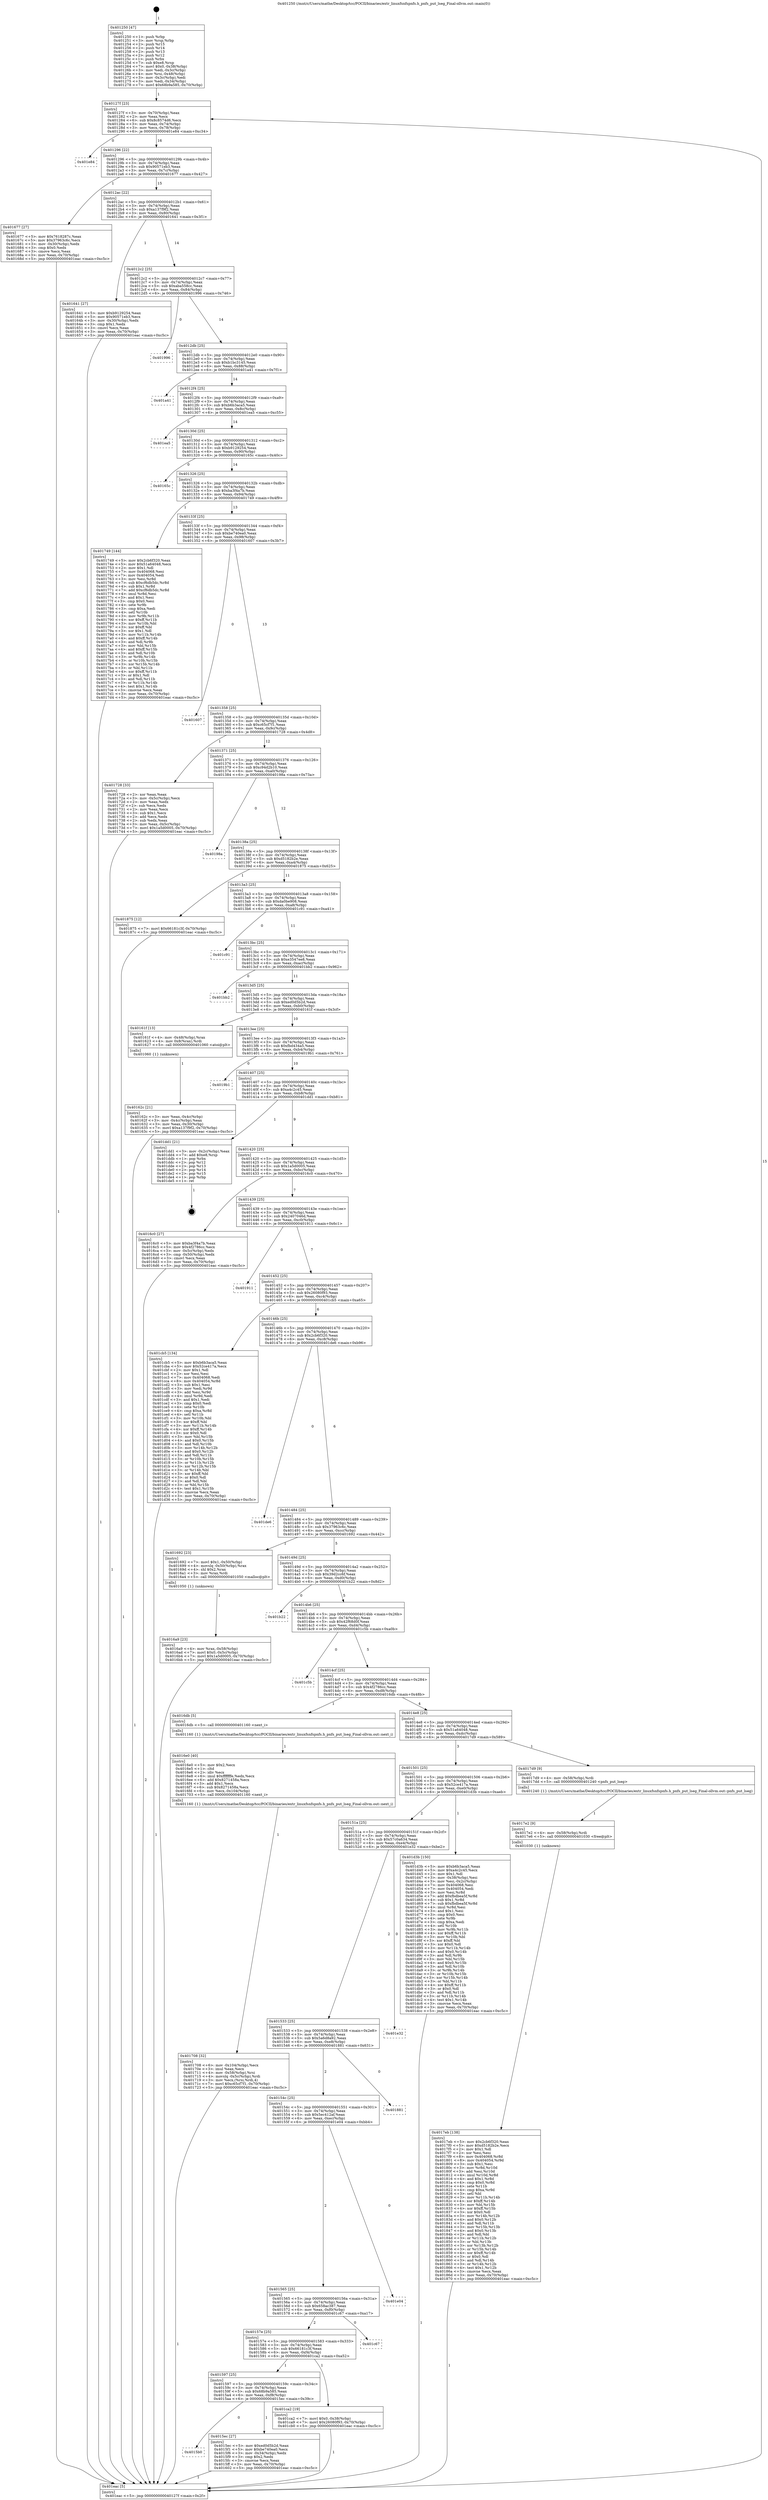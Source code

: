 digraph "0x401250" {
  label = "0x401250 (/mnt/c/Users/mathe/Desktop/tcc/POCII/binaries/extr_linuxfsnfspnfs.h_pnfs_put_lseg_Final-ollvm.out::main(0))"
  labelloc = "t"
  node[shape=record]

  Entry [label="",width=0.3,height=0.3,shape=circle,fillcolor=black,style=filled]
  "0x40127f" [label="{
     0x40127f [23]\l
     | [instrs]\l
     &nbsp;&nbsp;0x40127f \<+3\>: mov -0x70(%rbp),%eax\l
     &nbsp;&nbsp;0x401282 \<+2\>: mov %eax,%ecx\l
     &nbsp;&nbsp;0x401284 \<+6\>: sub $0x8c8574d6,%ecx\l
     &nbsp;&nbsp;0x40128a \<+3\>: mov %eax,-0x74(%rbp)\l
     &nbsp;&nbsp;0x40128d \<+3\>: mov %ecx,-0x78(%rbp)\l
     &nbsp;&nbsp;0x401290 \<+6\>: je 0000000000401e84 \<main+0xc34\>\l
  }"]
  "0x401e84" [label="{
     0x401e84\l
  }", style=dashed]
  "0x401296" [label="{
     0x401296 [22]\l
     | [instrs]\l
     &nbsp;&nbsp;0x401296 \<+5\>: jmp 000000000040129b \<main+0x4b\>\l
     &nbsp;&nbsp;0x40129b \<+3\>: mov -0x74(%rbp),%eax\l
     &nbsp;&nbsp;0x40129e \<+5\>: sub $0x90571eb3,%eax\l
     &nbsp;&nbsp;0x4012a3 \<+3\>: mov %eax,-0x7c(%rbp)\l
     &nbsp;&nbsp;0x4012a6 \<+6\>: je 0000000000401677 \<main+0x427\>\l
  }"]
  Exit [label="",width=0.3,height=0.3,shape=circle,fillcolor=black,style=filled,peripheries=2]
  "0x401677" [label="{
     0x401677 [27]\l
     | [instrs]\l
     &nbsp;&nbsp;0x401677 \<+5\>: mov $0x7618287c,%eax\l
     &nbsp;&nbsp;0x40167c \<+5\>: mov $0x37963c6c,%ecx\l
     &nbsp;&nbsp;0x401681 \<+3\>: mov -0x30(%rbp),%edx\l
     &nbsp;&nbsp;0x401684 \<+3\>: cmp $0x0,%edx\l
     &nbsp;&nbsp;0x401687 \<+3\>: cmove %ecx,%eax\l
     &nbsp;&nbsp;0x40168a \<+3\>: mov %eax,-0x70(%rbp)\l
     &nbsp;&nbsp;0x40168d \<+5\>: jmp 0000000000401eac \<main+0xc5c\>\l
  }"]
  "0x4012ac" [label="{
     0x4012ac [22]\l
     | [instrs]\l
     &nbsp;&nbsp;0x4012ac \<+5\>: jmp 00000000004012b1 \<main+0x61\>\l
     &nbsp;&nbsp;0x4012b1 \<+3\>: mov -0x74(%rbp),%eax\l
     &nbsp;&nbsp;0x4012b4 \<+5\>: sub $0xa137f9f2,%eax\l
     &nbsp;&nbsp;0x4012b9 \<+3\>: mov %eax,-0x80(%rbp)\l
     &nbsp;&nbsp;0x4012bc \<+6\>: je 0000000000401641 \<main+0x3f1\>\l
  }"]
  "0x4017eb" [label="{
     0x4017eb [138]\l
     | [instrs]\l
     &nbsp;&nbsp;0x4017eb \<+5\>: mov $0x2cb6f320,%eax\l
     &nbsp;&nbsp;0x4017f0 \<+5\>: mov $0xd5182b2e,%ecx\l
     &nbsp;&nbsp;0x4017f5 \<+2\>: mov $0x1,%dl\l
     &nbsp;&nbsp;0x4017f7 \<+2\>: xor %esi,%esi\l
     &nbsp;&nbsp;0x4017f9 \<+8\>: mov 0x404068,%r8d\l
     &nbsp;&nbsp;0x401801 \<+8\>: mov 0x404054,%r9d\l
     &nbsp;&nbsp;0x401809 \<+3\>: sub $0x1,%esi\l
     &nbsp;&nbsp;0x40180c \<+3\>: mov %r8d,%r10d\l
     &nbsp;&nbsp;0x40180f \<+3\>: add %esi,%r10d\l
     &nbsp;&nbsp;0x401812 \<+4\>: imul %r10d,%r8d\l
     &nbsp;&nbsp;0x401816 \<+4\>: and $0x1,%r8d\l
     &nbsp;&nbsp;0x40181a \<+4\>: cmp $0x0,%r8d\l
     &nbsp;&nbsp;0x40181e \<+4\>: sete %r11b\l
     &nbsp;&nbsp;0x401822 \<+4\>: cmp $0xa,%r9d\l
     &nbsp;&nbsp;0x401826 \<+3\>: setl %bl\l
     &nbsp;&nbsp;0x401829 \<+3\>: mov %r11b,%r14b\l
     &nbsp;&nbsp;0x40182c \<+4\>: xor $0xff,%r14b\l
     &nbsp;&nbsp;0x401830 \<+3\>: mov %bl,%r15b\l
     &nbsp;&nbsp;0x401833 \<+4\>: xor $0xff,%r15b\l
     &nbsp;&nbsp;0x401837 \<+3\>: xor $0x0,%dl\l
     &nbsp;&nbsp;0x40183a \<+3\>: mov %r14b,%r12b\l
     &nbsp;&nbsp;0x40183d \<+4\>: and $0x0,%r12b\l
     &nbsp;&nbsp;0x401841 \<+3\>: and %dl,%r11b\l
     &nbsp;&nbsp;0x401844 \<+3\>: mov %r15b,%r13b\l
     &nbsp;&nbsp;0x401847 \<+4\>: and $0x0,%r13b\l
     &nbsp;&nbsp;0x40184b \<+2\>: and %dl,%bl\l
     &nbsp;&nbsp;0x40184d \<+3\>: or %r11b,%r12b\l
     &nbsp;&nbsp;0x401850 \<+3\>: or %bl,%r13b\l
     &nbsp;&nbsp;0x401853 \<+3\>: xor %r13b,%r12b\l
     &nbsp;&nbsp;0x401856 \<+3\>: or %r15b,%r14b\l
     &nbsp;&nbsp;0x401859 \<+4\>: xor $0xff,%r14b\l
     &nbsp;&nbsp;0x40185d \<+3\>: or $0x0,%dl\l
     &nbsp;&nbsp;0x401860 \<+3\>: and %dl,%r14b\l
     &nbsp;&nbsp;0x401863 \<+3\>: or %r14b,%r12b\l
     &nbsp;&nbsp;0x401866 \<+4\>: test $0x1,%r12b\l
     &nbsp;&nbsp;0x40186a \<+3\>: cmovne %ecx,%eax\l
     &nbsp;&nbsp;0x40186d \<+3\>: mov %eax,-0x70(%rbp)\l
     &nbsp;&nbsp;0x401870 \<+5\>: jmp 0000000000401eac \<main+0xc5c\>\l
  }"]
  "0x401641" [label="{
     0x401641 [27]\l
     | [instrs]\l
     &nbsp;&nbsp;0x401641 \<+5\>: mov $0xb9129254,%eax\l
     &nbsp;&nbsp;0x401646 \<+5\>: mov $0x90571eb3,%ecx\l
     &nbsp;&nbsp;0x40164b \<+3\>: mov -0x30(%rbp),%edx\l
     &nbsp;&nbsp;0x40164e \<+3\>: cmp $0x1,%edx\l
     &nbsp;&nbsp;0x401651 \<+3\>: cmovl %ecx,%eax\l
     &nbsp;&nbsp;0x401654 \<+3\>: mov %eax,-0x70(%rbp)\l
     &nbsp;&nbsp;0x401657 \<+5\>: jmp 0000000000401eac \<main+0xc5c\>\l
  }"]
  "0x4012c2" [label="{
     0x4012c2 [25]\l
     | [instrs]\l
     &nbsp;&nbsp;0x4012c2 \<+5\>: jmp 00000000004012c7 \<main+0x77\>\l
     &nbsp;&nbsp;0x4012c7 \<+3\>: mov -0x74(%rbp),%eax\l
     &nbsp;&nbsp;0x4012ca \<+5\>: sub $0xaba558cc,%eax\l
     &nbsp;&nbsp;0x4012cf \<+6\>: mov %eax,-0x84(%rbp)\l
     &nbsp;&nbsp;0x4012d5 \<+6\>: je 0000000000401996 \<main+0x746\>\l
  }"]
  "0x4017e2" [label="{
     0x4017e2 [9]\l
     | [instrs]\l
     &nbsp;&nbsp;0x4017e2 \<+4\>: mov -0x58(%rbp),%rdi\l
     &nbsp;&nbsp;0x4017e6 \<+5\>: call 0000000000401030 \<free@plt\>\l
     | [calls]\l
     &nbsp;&nbsp;0x401030 \{1\} (unknown)\l
  }"]
  "0x401996" [label="{
     0x401996\l
  }", style=dashed]
  "0x4012db" [label="{
     0x4012db [25]\l
     | [instrs]\l
     &nbsp;&nbsp;0x4012db \<+5\>: jmp 00000000004012e0 \<main+0x90\>\l
     &nbsp;&nbsp;0x4012e0 \<+3\>: mov -0x74(%rbp),%eax\l
     &nbsp;&nbsp;0x4012e3 \<+5\>: sub $0xb1bc3145,%eax\l
     &nbsp;&nbsp;0x4012e8 \<+6\>: mov %eax,-0x88(%rbp)\l
     &nbsp;&nbsp;0x4012ee \<+6\>: je 0000000000401a41 \<main+0x7f1\>\l
  }"]
  "0x401708" [label="{
     0x401708 [32]\l
     | [instrs]\l
     &nbsp;&nbsp;0x401708 \<+6\>: mov -0x104(%rbp),%ecx\l
     &nbsp;&nbsp;0x40170e \<+3\>: imul %eax,%ecx\l
     &nbsp;&nbsp;0x401711 \<+4\>: mov -0x58(%rbp),%rsi\l
     &nbsp;&nbsp;0x401715 \<+4\>: movslq -0x5c(%rbp),%rdi\l
     &nbsp;&nbsp;0x401719 \<+3\>: mov %ecx,(%rsi,%rdi,4)\l
     &nbsp;&nbsp;0x40171c \<+7\>: movl $0xc65cf7f1,-0x70(%rbp)\l
     &nbsp;&nbsp;0x401723 \<+5\>: jmp 0000000000401eac \<main+0xc5c\>\l
  }"]
  "0x401a41" [label="{
     0x401a41\l
  }", style=dashed]
  "0x4012f4" [label="{
     0x4012f4 [25]\l
     | [instrs]\l
     &nbsp;&nbsp;0x4012f4 \<+5\>: jmp 00000000004012f9 \<main+0xa9\>\l
     &nbsp;&nbsp;0x4012f9 \<+3\>: mov -0x74(%rbp),%eax\l
     &nbsp;&nbsp;0x4012fc \<+5\>: sub $0xb6b3aca5,%eax\l
     &nbsp;&nbsp;0x401301 \<+6\>: mov %eax,-0x8c(%rbp)\l
     &nbsp;&nbsp;0x401307 \<+6\>: je 0000000000401ea5 \<main+0xc55\>\l
  }"]
  "0x4016e0" [label="{
     0x4016e0 [40]\l
     | [instrs]\l
     &nbsp;&nbsp;0x4016e0 \<+5\>: mov $0x2,%ecx\l
     &nbsp;&nbsp;0x4016e5 \<+1\>: cltd\l
     &nbsp;&nbsp;0x4016e6 \<+2\>: idiv %ecx\l
     &nbsp;&nbsp;0x4016e8 \<+6\>: imul $0xfffffffe,%edx,%ecx\l
     &nbsp;&nbsp;0x4016ee \<+6\>: add $0x8271458a,%ecx\l
     &nbsp;&nbsp;0x4016f4 \<+3\>: add $0x1,%ecx\l
     &nbsp;&nbsp;0x4016f7 \<+6\>: sub $0x8271458a,%ecx\l
     &nbsp;&nbsp;0x4016fd \<+6\>: mov %ecx,-0x104(%rbp)\l
     &nbsp;&nbsp;0x401703 \<+5\>: call 0000000000401160 \<next_i\>\l
     | [calls]\l
     &nbsp;&nbsp;0x401160 \{1\} (/mnt/c/Users/mathe/Desktop/tcc/POCII/binaries/extr_linuxfsnfspnfs.h_pnfs_put_lseg_Final-ollvm.out::next_i)\l
  }"]
  "0x401ea5" [label="{
     0x401ea5\l
  }", style=dashed]
  "0x40130d" [label="{
     0x40130d [25]\l
     | [instrs]\l
     &nbsp;&nbsp;0x40130d \<+5\>: jmp 0000000000401312 \<main+0xc2\>\l
     &nbsp;&nbsp;0x401312 \<+3\>: mov -0x74(%rbp),%eax\l
     &nbsp;&nbsp;0x401315 \<+5\>: sub $0xb9129254,%eax\l
     &nbsp;&nbsp;0x40131a \<+6\>: mov %eax,-0x90(%rbp)\l
     &nbsp;&nbsp;0x401320 \<+6\>: je 000000000040165c \<main+0x40c\>\l
  }"]
  "0x4016a9" [label="{
     0x4016a9 [23]\l
     | [instrs]\l
     &nbsp;&nbsp;0x4016a9 \<+4\>: mov %rax,-0x58(%rbp)\l
     &nbsp;&nbsp;0x4016ad \<+7\>: movl $0x0,-0x5c(%rbp)\l
     &nbsp;&nbsp;0x4016b4 \<+7\>: movl $0x1a5d0005,-0x70(%rbp)\l
     &nbsp;&nbsp;0x4016bb \<+5\>: jmp 0000000000401eac \<main+0xc5c\>\l
  }"]
  "0x40165c" [label="{
     0x40165c\l
  }", style=dashed]
  "0x401326" [label="{
     0x401326 [25]\l
     | [instrs]\l
     &nbsp;&nbsp;0x401326 \<+5\>: jmp 000000000040132b \<main+0xdb\>\l
     &nbsp;&nbsp;0x40132b \<+3\>: mov -0x74(%rbp),%eax\l
     &nbsp;&nbsp;0x40132e \<+5\>: sub $0xba3f4a7b,%eax\l
     &nbsp;&nbsp;0x401333 \<+6\>: mov %eax,-0x94(%rbp)\l
     &nbsp;&nbsp;0x401339 \<+6\>: je 0000000000401749 \<main+0x4f9\>\l
  }"]
  "0x40162c" [label="{
     0x40162c [21]\l
     | [instrs]\l
     &nbsp;&nbsp;0x40162c \<+3\>: mov %eax,-0x4c(%rbp)\l
     &nbsp;&nbsp;0x40162f \<+3\>: mov -0x4c(%rbp),%eax\l
     &nbsp;&nbsp;0x401632 \<+3\>: mov %eax,-0x30(%rbp)\l
     &nbsp;&nbsp;0x401635 \<+7\>: movl $0xa137f9f2,-0x70(%rbp)\l
     &nbsp;&nbsp;0x40163c \<+5\>: jmp 0000000000401eac \<main+0xc5c\>\l
  }"]
  "0x401749" [label="{
     0x401749 [144]\l
     | [instrs]\l
     &nbsp;&nbsp;0x401749 \<+5\>: mov $0x2cb6f320,%eax\l
     &nbsp;&nbsp;0x40174e \<+5\>: mov $0x51a64048,%ecx\l
     &nbsp;&nbsp;0x401753 \<+2\>: mov $0x1,%dl\l
     &nbsp;&nbsp;0x401755 \<+7\>: mov 0x404068,%esi\l
     &nbsp;&nbsp;0x40175c \<+7\>: mov 0x404054,%edi\l
     &nbsp;&nbsp;0x401763 \<+3\>: mov %esi,%r8d\l
     &nbsp;&nbsp;0x401766 \<+7\>: sub $0xcf6db5dc,%r8d\l
     &nbsp;&nbsp;0x40176d \<+4\>: sub $0x1,%r8d\l
     &nbsp;&nbsp;0x401771 \<+7\>: add $0xcf6db5dc,%r8d\l
     &nbsp;&nbsp;0x401778 \<+4\>: imul %r8d,%esi\l
     &nbsp;&nbsp;0x40177c \<+3\>: and $0x1,%esi\l
     &nbsp;&nbsp;0x40177f \<+3\>: cmp $0x0,%esi\l
     &nbsp;&nbsp;0x401782 \<+4\>: sete %r9b\l
     &nbsp;&nbsp;0x401786 \<+3\>: cmp $0xa,%edi\l
     &nbsp;&nbsp;0x401789 \<+4\>: setl %r10b\l
     &nbsp;&nbsp;0x40178d \<+3\>: mov %r9b,%r11b\l
     &nbsp;&nbsp;0x401790 \<+4\>: xor $0xff,%r11b\l
     &nbsp;&nbsp;0x401794 \<+3\>: mov %r10b,%bl\l
     &nbsp;&nbsp;0x401797 \<+3\>: xor $0xff,%bl\l
     &nbsp;&nbsp;0x40179a \<+3\>: xor $0x1,%dl\l
     &nbsp;&nbsp;0x40179d \<+3\>: mov %r11b,%r14b\l
     &nbsp;&nbsp;0x4017a0 \<+4\>: and $0xff,%r14b\l
     &nbsp;&nbsp;0x4017a4 \<+3\>: and %dl,%r9b\l
     &nbsp;&nbsp;0x4017a7 \<+3\>: mov %bl,%r15b\l
     &nbsp;&nbsp;0x4017aa \<+4\>: and $0xff,%r15b\l
     &nbsp;&nbsp;0x4017ae \<+3\>: and %dl,%r10b\l
     &nbsp;&nbsp;0x4017b1 \<+3\>: or %r9b,%r14b\l
     &nbsp;&nbsp;0x4017b4 \<+3\>: or %r10b,%r15b\l
     &nbsp;&nbsp;0x4017b7 \<+3\>: xor %r15b,%r14b\l
     &nbsp;&nbsp;0x4017ba \<+3\>: or %bl,%r11b\l
     &nbsp;&nbsp;0x4017bd \<+4\>: xor $0xff,%r11b\l
     &nbsp;&nbsp;0x4017c1 \<+3\>: or $0x1,%dl\l
     &nbsp;&nbsp;0x4017c4 \<+3\>: and %dl,%r11b\l
     &nbsp;&nbsp;0x4017c7 \<+3\>: or %r11b,%r14b\l
     &nbsp;&nbsp;0x4017ca \<+4\>: test $0x1,%r14b\l
     &nbsp;&nbsp;0x4017ce \<+3\>: cmovne %ecx,%eax\l
     &nbsp;&nbsp;0x4017d1 \<+3\>: mov %eax,-0x70(%rbp)\l
     &nbsp;&nbsp;0x4017d4 \<+5\>: jmp 0000000000401eac \<main+0xc5c\>\l
  }"]
  "0x40133f" [label="{
     0x40133f [25]\l
     | [instrs]\l
     &nbsp;&nbsp;0x40133f \<+5\>: jmp 0000000000401344 \<main+0xf4\>\l
     &nbsp;&nbsp;0x401344 \<+3\>: mov -0x74(%rbp),%eax\l
     &nbsp;&nbsp;0x401347 \<+5\>: sub $0xbe740ea0,%eax\l
     &nbsp;&nbsp;0x40134c \<+6\>: mov %eax,-0x98(%rbp)\l
     &nbsp;&nbsp;0x401352 \<+6\>: je 0000000000401607 \<main+0x3b7\>\l
  }"]
  "0x401250" [label="{
     0x401250 [47]\l
     | [instrs]\l
     &nbsp;&nbsp;0x401250 \<+1\>: push %rbp\l
     &nbsp;&nbsp;0x401251 \<+3\>: mov %rsp,%rbp\l
     &nbsp;&nbsp;0x401254 \<+2\>: push %r15\l
     &nbsp;&nbsp;0x401256 \<+2\>: push %r14\l
     &nbsp;&nbsp;0x401258 \<+2\>: push %r13\l
     &nbsp;&nbsp;0x40125a \<+2\>: push %r12\l
     &nbsp;&nbsp;0x40125c \<+1\>: push %rbx\l
     &nbsp;&nbsp;0x40125d \<+7\>: sub $0xe8,%rsp\l
     &nbsp;&nbsp;0x401264 \<+7\>: movl $0x0,-0x38(%rbp)\l
     &nbsp;&nbsp;0x40126b \<+3\>: mov %edi,-0x3c(%rbp)\l
     &nbsp;&nbsp;0x40126e \<+4\>: mov %rsi,-0x48(%rbp)\l
     &nbsp;&nbsp;0x401272 \<+3\>: mov -0x3c(%rbp),%edi\l
     &nbsp;&nbsp;0x401275 \<+3\>: mov %edi,-0x34(%rbp)\l
     &nbsp;&nbsp;0x401278 \<+7\>: movl $0x68b9a585,-0x70(%rbp)\l
  }"]
  "0x401607" [label="{
     0x401607\l
  }", style=dashed]
  "0x401358" [label="{
     0x401358 [25]\l
     | [instrs]\l
     &nbsp;&nbsp;0x401358 \<+5\>: jmp 000000000040135d \<main+0x10d\>\l
     &nbsp;&nbsp;0x40135d \<+3\>: mov -0x74(%rbp),%eax\l
     &nbsp;&nbsp;0x401360 \<+5\>: sub $0xc65cf7f1,%eax\l
     &nbsp;&nbsp;0x401365 \<+6\>: mov %eax,-0x9c(%rbp)\l
     &nbsp;&nbsp;0x40136b \<+6\>: je 0000000000401728 \<main+0x4d8\>\l
  }"]
  "0x401eac" [label="{
     0x401eac [5]\l
     | [instrs]\l
     &nbsp;&nbsp;0x401eac \<+5\>: jmp 000000000040127f \<main+0x2f\>\l
  }"]
  "0x401728" [label="{
     0x401728 [33]\l
     | [instrs]\l
     &nbsp;&nbsp;0x401728 \<+2\>: xor %eax,%eax\l
     &nbsp;&nbsp;0x40172a \<+3\>: mov -0x5c(%rbp),%ecx\l
     &nbsp;&nbsp;0x40172d \<+2\>: mov %eax,%edx\l
     &nbsp;&nbsp;0x40172f \<+2\>: sub %ecx,%edx\l
     &nbsp;&nbsp;0x401731 \<+2\>: mov %eax,%ecx\l
     &nbsp;&nbsp;0x401733 \<+3\>: sub $0x1,%ecx\l
     &nbsp;&nbsp;0x401736 \<+2\>: add %ecx,%edx\l
     &nbsp;&nbsp;0x401738 \<+2\>: sub %edx,%eax\l
     &nbsp;&nbsp;0x40173a \<+3\>: mov %eax,-0x5c(%rbp)\l
     &nbsp;&nbsp;0x40173d \<+7\>: movl $0x1a5d0005,-0x70(%rbp)\l
     &nbsp;&nbsp;0x401744 \<+5\>: jmp 0000000000401eac \<main+0xc5c\>\l
  }"]
  "0x401371" [label="{
     0x401371 [25]\l
     | [instrs]\l
     &nbsp;&nbsp;0x401371 \<+5\>: jmp 0000000000401376 \<main+0x126\>\l
     &nbsp;&nbsp;0x401376 \<+3\>: mov -0x74(%rbp),%eax\l
     &nbsp;&nbsp;0x401379 \<+5\>: sub $0xc94d2b10,%eax\l
     &nbsp;&nbsp;0x40137e \<+6\>: mov %eax,-0xa0(%rbp)\l
     &nbsp;&nbsp;0x401384 \<+6\>: je 000000000040198a \<main+0x73a\>\l
  }"]
  "0x4015b0" [label="{
     0x4015b0\l
  }", style=dashed]
  "0x40198a" [label="{
     0x40198a\l
  }", style=dashed]
  "0x40138a" [label="{
     0x40138a [25]\l
     | [instrs]\l
     &nbsp;&nbsp;0x40138a \<+5\>: jmp 000000000040138f \<main+0x13f\>\l
     &nbsp;&nbsp;0x40138f \<+3\>: mov -0x74(%rbp),%eax\l
     &nbsp;&nbsp;0x401392 \<+5\>: sub $0xd5182b2e,%eax\l
     &nbsp;&nbsp;0x401397 \<+6\>: mov %eax,-0xa4(%rbp)\l
     &nbsp;&nbsp;0x40139d \<+6\>: je 0000000000401875 \<main+0x625\>\l
  }"]
  "0x4015ec" [label="{
     0x4015ec [27]\l
     | [instrs]\l
     &nbsp;&nbsp;0x4015ec \<+5\>: mov $0xed0d5b2d,%eax\l
     &nbsp;&nbsp;0x4015f1 \<+5\>: mov $0xbe740ea0,%ecx\l
     &nbsp;&nbsp;0x4015f6 \<+3\>: mov -0x34(%rbp),%edx\l
     &nbsp;&nbsp;0x4015f9 \<+3\>: cmp $0x2,%edx\l
     &nbsp;&nbsp;0x4015fc \<+3\>: cmovne %ecx,%eax\l
     &nbsp;&nbsp;0x4015ff \<+3\>: mov %eax,-0x70(%rbp)\l
     &nbsp;&nbsp;0x401602 \<+5\>: jmp 0000000000401eac \<main+0xc5c\>\l
  }"]
  "0x401875" [label="{
     0x401875 [12]\l
     | [instrs]\l
     &nbsp;&nbsp;0x401875 \<+7\>: movl $0x66181c3f,-0x70(%rbp)\l
     &nbsp;&nbsp;0x40187c \<+5\>: jmp 0000000000401eac \<main+0xc5c\>\l
  }"]
  "0x4013a3" [label="{
     0x4013a3 [25]\l
     | [instrs]\l
     &nbsp;&nbsp;0x4013a3 \<+5\>: jmp 00000000004013a8 \<main+0x158\>\l
     &nbsp;&nbsp;0x4013a8 \<+3\>: mov -0x74(%rbp),%eax\l
     &nbsp;&nbsp;0x4013ab \<+5\>: sub $0xda0be908,%eax\l
     &nbsp;&nbsp;0x4013b0 \<+6\>: mov %eax,-0xa8(%rbp)\l
     &nbsp;&nbsp;0x4013b6 \<+6\>: je 0000000000401c91 \<main+0xa41\>\l
  }"]
  "0x401597" [label="{
     0x401597 [25]\l
     | [instrs]\l
     &nbsp;&nbsp;0x401597 \<+5\>: jmp 000000000040159c \<main+0x34c\>\l
     &nbsp;&nbsp;0x40159c \<+3\>: mov -0x74(%rbp),%eax\l
     &nbsp;&nbsp;0x40159f \<+5\>: sub $0x68b9a585,%eax\l
     &nbsp;&nbsp;0x4015a4 \<+6\>: mov %eax,-0xf8(%rbp)\l
     &nbsp;&nbsp;0x4015aa \<+6\>: je 00000000004015ec \<main+0x39c\>\l
  }"]
  "0x401c91" [label="{
     0x401c91\l
  }", style=dashed]
  "0x4013bc" [label="{
     0x4013bc [25]\l
     | [instrs]\l
     &nbsp;&nbsp;0x4013bc \<+5\>: jmp 00000000004013c1 \<main+0x171\>\l
     &nbsp;&nbsp;0x4013c1 \<+3\>: mov -0x74(%rbp),%eax\l
     &nbsp;&nbsp;0x4013c4 \<+5\>: sub $0xe3547ee8,%eax\l
     &nbsp;&nbsp;0x4013c9 \<+6\>: mov %eax,-0xac(%rbp)\l
     &nbsp;&nbsp;0x4013cf \<+6\>: je 0000000000401bb2 \<main+0x962\>\l
  }"]
  "0x401ca2" [label="{
     0x401ca2 [19]\l
     | [instrs]\l
     &nbsp;&nbsp;0x401ca2 \<+7\>: movl $0x0,-0x38(%rbp)\l
     &nbsp;&nbsp;0x401ca9 \<+7\>: movl $0x26080f93,-0x70(%rbp)\l
     &nbsp;&nbsp;0x401cb0 \<+5\>: jmp 0000000000401eac \<main+0xc5c\>\l
  }"]
  "0x401bb2" [label="{
     0x401bb2\l
  }", style=dashed]
  "0x4013d5" [label="{
     0x4013d5 [25]\l
     | [instrs]\l
     &nbsp;&nbsp;0x4013d5 \<+5\>: jmp 00000000004013da \<main+0x18a\>\l
     &nbsp;&nbsp;0x4013da \<+3\>: mov -0x74(%rbp),%eax\l
     &nbsp;&nbsp;0x4013dd \<+5\>: sub $0xed0d5b2d,%eax\l
     &nbsp;&nbsp;0x4013e2 \<+6\>: mov %eax,-0xb0(%rbp)\l
     &nbsp;&nbsp;0x4013e8 \<+6\>: je 000000000040161f \<main+0x3cf\>\l
  }"]
  "0x40157e" [label="{
     0x40157e [25]\l
     | [instrs]\l
     &nbsp;&nbsp;0x40157e \<+5\>: jmp 0000000000401583 \<main+0x333\>\l
     &nbsp;&nbsp;0x401583 \<+3\>: mov -0x74(%rbp),%eax\l
     &nbsp;&nbsp;0x401586 \<+5\>: sub $0x66181c3f,%eax\l
     &nbsp;&nbsp;0x40158b \<+6\>: mov %eax,-0xf4(%rbp)\l
     &nbsp;&nbsp;0x401591 \<+6\>: je 0000000000401ca2 \<main+0xa52\>\l
  }"]
  "0x40161f" [label="{
     0x40161f [13]\l
     | [instrs]\l
     &nbsp;&nbsp;0x40161f \<+4\>: mov -0x48(%rbp),%rax\l
     &nbsp;&nbsp;0x401623 \<+4\>: mov 0x8(%rax),%rdi\l
     &nbsp;&nbsp;0x401627 \<+5\>: call 0000000000401060 \<atoi@plt\>\l
     | [calls]\l
     &nbsp;&nbsp;0x401060 \{1\} (unknown)\l
  }"]
  "0x4013ee" [label="{
     0x4013ee [25]\l
     | [instrs]\l
     &nbsp;&nbsp;0x4013ee \<+5\>: jmp 00000000004013f3 \<main+0x1a3\>\l
     &nbsp;&nbsp;0x4013f3 \<+3\>: mov -0x74(%rbp),%eax\l
     &nbsp;&nbsp;0x4013f6 \<+5\>: sub $0xfbd434a5,%eax\l
     &nbsp;&nbsp;0x4013fb \<+6\>: mov %eax,-0xb4(%rbp)\l
     &nbsp;&nbsp;0x401401 \<+6\>: je 00000000004019b1 \<main+0x761\>\l
  }"]
  "0x401c67" [label="{
     0x401c67\l
  }", style=dashed]
  "0x4019b1" [label="{
     0x4019b1\l
  }", style=dashed]
  "0x401407" [label="{
     0x401407 [25]\l
     | [instrs]\l
     &nbsp;&nbsp;0x401407 \<+5\>: jmp 000000000040140c \<main+0x1bc\>\l
     &nbsp;&nbsp;0x40140c \<+3\>: mov -0x74(%rbp),%eax\l
     &nbsp;&nbsp;0x40140f \<+5\>: sub $0xa4c2c45,%eax\l
     &nbsp;&nbsp;0x401414 \<+6\>: mov %eax,-0xb8(%rbp)\l
     &nbsp;&nbsp;0x40141a \<+6\>: je 0000000000401dd1 \<main+0xb81\>\l
  }"]
  "0x401565" [label="{
     0x401565 [25]\l
     | [instrs]\l
     &nbsp;&nbsp;0x401565 \<+5\>: jmp 000000000040156a \<main+0x31a\>\l
     &nbsp;&nbsp;0x40156a \<+3\>: mov -0x74(%rbp),%eax\l
     &nbsp;&nbsp;0x40156d \<+5\>: sub $0x658ac387,%eax\l
     &nbsp;&nbsp;0x401572 \<+6\>: mov %eax,-0xf0(%rbp)\l
     &nbsp;&nbsp;0x401578 \<+6\>: je 0000000000401c67 \<main+0xa17\>\l
  }"]
  "0x401dd1" [label="{
     0x401dd1 [21]\l
     | [instrs]\l
     &nbsp;&nbsp;0x401dd1 \<+3\>: mov -0x2c(%rbp),%eax\l
     &nbsp;&nbsp;0x401dd4 \<+7\>: add $0xe8,%rsp\l
     &nbsp;&nbsp;0x401ddb \<+1\>: pop %rbx\l
     &nbsp;&nbsp;0x401ddc \<+2\>: pop %r12\l
     &nbsp;&nbsp;0x401dde \<+2\>: pop %r13\l
     &nbsp;&nbsp;0x401de0 \<+2\>: pop %r14\l
     &nbsp;&nbsp;0x401de2 \<+2\>: pop %r15\l
     &nbsp;&nbsp;0x401de4 \<+1\>: pop %rbp\l
     &nbsp;&nbsp;0x401de5 \<+1\>: ret\l
  }"]
  "0x401420" [label="{
     0x401420 [25]\l
     | [instrs]\l
     &nbsp;&nbsp;0x401420 \<+5\>: jmp 0000000000401425 \<main+0x1d5\>\l
     &nbsp;&nbsp;0x401425 \<+3\>: mov -0x74(%rbp),%eax\l
     &nbsp;&nbsp;0x401428 \<+5\>: sub $0x1a5d0005,%eax\l
     &nbsp;&nbsp;0x40142d \<+6\>: mov %eax,-0xbc(%rbp)\l
     &nbsp;&nbsp;0x401433 \<+6\>: je 00000000004016c0 \<main+0x470\>\l
  }"]
  "0x401e04" [label="{
     0x401e04\l
  }", style=dashed]
  "0x4016c0" [label="{
     0x4016c0 [27]\l
     | [instrs]\l
     &nbsp;&nbsp;0x4016c0 \<+5\>: mov $0xba3f4a7b,%eax\l
     &nbsp;&nbsp;0x4016c5 \<+5\>: mov $0x4f2786cc,%ecx\l
     &nbsp;&nbsp;0x4016ca \<+3\>: mov -0x5c(%rbp),%edx\l
     &nbsp;&nbsp;0x4016cd \<+3\>: cmp -0x50(%rbp),%edx\l
     &nbsp;&nbsp;0x4016d0 \<+3\>: cmovl %ecx,%eax\l
     &nbsp;&nbsp;0x4016d3 \<+3\>: mov %eax,-0x70(%rbp)\l
     &nbsp;&nbsp;0x4016d6 \<+5\>: jmp 0000000000401eac \<main+0xc5c\>\l
  }"]
  "0x401439" [label="{
     0x401439 [25]\l
     | [instrs]\l
     &nbsp;&nbsp;0x401439 \<+5\>: jmp 000000000040143e \<main+0x1ee\>\l
     &nbsp;&nbsp;0x40143e \<+3\>: mov -0x74(%rbp),%eax\l
     &nbsp;&nbsp;0x401441 \<+5\>: sub $0x2407046d,%eax\l
     &nbsp;&nbsp;0x401446 \<+6\>: mov %eax,-0xc0(%rbp)\l
     &nbsp;&nbsp;0x40144c \<+6\>: je 0000000000401911 \<main+0x6c1\>\l
  }"]
  "0x40154c" [label="{
     0x40154c [25]\l
     | [instrs]\l
     &nbsp;&nbsp;0x40154c \<+5\>: jmp 0000000000401551 \<main+0x301\>\l
     &nbsp;&nbsp;0x401551 \<+3\>: mov -0x74(%rbp),%eax\l
     &nbsp;&nbsp;0x401554 \<+5\>: sub $0x5ec412af,%eax\l
     &nbsp;&nbsp;0x401559 \<+6\>: mov %eax,-0xec(%rbp)\l
     &nbsp;&nbsp;0x40155f \<+6\>: je 0000000000401e04 \<main+0xbb4\>\l
  }"]
  "0x401911" [label="{
     0x401911\l
  }", style=dashed]
  "0x401452" [label="{
     0x401452 [25]\l
     | [instrs]\l
     &nbsp;&nbsp;0x401452 \<+5\>: jmp 0000000000401457 \<main+0x207\>\l
     &nbsp;&nbsp;0x401457 \<+3\>: mov -0x74(%rbp),%eax\l
     &nbsp;&nbsp;0x40145a \<+5\>: sub $0x26080f93,%eax\l
     &nbsp;&nbsp;0x40145f \<+6\>: mov %eax,-0xc4(%rbp)\l
     &nbsp;&nbsp;0x401465 \<+6\>: je 0000000000401cb5 \<main+0xa65\>\l
  }"]
  "0x401881" [label="{
     0x401881\l
  }", style=dashed]
  "0x401cb5" [label="{
     0x401cb5 [134]\l
     | [instrs]\l
     &nbsp;&nbsp;0x401cb5 \<+5\>: mov $0xb6b3aca5,%eax\l
     &nbsp;&nbsp;0x401cba \<+5\>: mov $0x52ce417a,%ecx\l
     &nbsp;&nbsp;0x401cbf \<+2\>: mov $0x1,%dl\l
     &nbsp;&nbsp;0x401cc1 \<+2\>: xor %esi,%esi\l
     &nbsp;&nbsp;0x401cc3 \<+7\>: mov 0x404068,%edi\l
     &nbsp;&nbsp;0x401cca \<+8\>: mov 0x404054,%r8d\l
     &nbsp;&nbsp;0x401cd2 \<+3\>: sub $0x1,%esi\l
     &nbsp;&nbsp;0x401cd5 \<+3\>: mov %edi,%r9d\l
     &nbsp;&nbsp;0x401cd8 \<+3\>: add %esi,%r9d\l
     &nbsp;&nbsp;0x401cdb \<+4\>: imul %r9d,%edi\l
     &nbsp;&nbsp;0x401cdf \<+3\>: and $0x1,%edi\l
     &nbsp;&nbsp;0x401ce2 \<+3\>: cmp $0x0,%edi\l
     &nbsp;&nbsp;0x401ce5 \<+4\>: sete %r10b\l
     &nbsp;&nbsp;0x401ce9 \<+4\>: cmp $0xa,%r8d\l
     &nbsp;&nbsp;0x401ced \<+4\>: setl %r11b\l
     &nbsp;&nbsp;0x401cf1 \<+3\>: mov %r10b,%bl\l
     &nbsp;&nbsp;0x401cf4 \<+3\>: xor $0xff,%bl\l
     &nbsp;&nbsp;0x401cf7 \<+3\>: mov %r11b,%r14b\l
     &nbsp;&nbsp;0x401cfa \<+4\>: xor $0xff,%r14b\l
     &nbsp;&nbsp;0x401cfe \<+3\>: xor $0x0,%dl\l
     &nbsp;&nbsp;0x401d01 \<+3\>: mov %bl,%r15b\l
     &nbsp;&nbsp;0x401d04 \<+4\>: and $0x0,%r15b\l
     &nbsp;&nbsp;0x401d08 \<+3\>: and %dl,%r10b\l
     &nbsp;&nbsp;0x401d0b \<+3\>: mov %r14b,%r12b\l
     &nbsp;&nbsp;0x401d0e \<+4\>: and $0x0,%r12b\l
     &nbsp;&nbsp;0x401d12 \<+3\>: and %dl,%r11b\l
     &nbsp;&nbsp;0x401d15 \<+3\>: or %r10b,%r15b\l
     &nbsp;&nbsp;0x401d18 \<+3\>: or %r11b,%r12b\l
     &nbsp;&nbsp;0x401d1b \<+3\>: xor %r12b,%r15b\l
     &nbsp;&nbsp;0x401d1e \<+3\>: or %r14b,%bl\l
     &nbsp;&nbsp;0x401d21 \<+3\>: xor $0xff,%bl\l
     &nbsp;&nbsp;0x401d24 \<+3\>: or $0x0,%dl\l
     &nbsp;&nbsp;0x401d27 \<+2\>: and %dl,%bl\l
     &nbsp;&nbsp;0x401d29 \<+3\>: or %bl,%r15b\l
     &nbsp;&nbsp;0x401d2c \<+4\>: test $0x1,%r15b\l
     &nbsp;&nbsp;0x401d30 \<+3\>: cmovne %ecx,%eax\l
     &nbsp;&nbsp;0x401d33 \<+3\>: mov %eax,-0x70(%rbp)\l
     &nbsp;&nbsp;0x401d36 \<+5\>: jmp 0000000000401eac \<main+0xc5c\>\l
  }"]
  "0x40146b" [label="{
     0x40146b [25]\l
     | [instrs]\l
     &nbsp;&nbsp;0x40146b \<+5\>: jmp 0000000000401470 \<main+0x220\>\l
     &nbsp;&nbsp;0x401470 \<+3\>: mov -0x74(%rbp),%eax\l
     &nbsp;&nbsp;0x401473 \<+5\>: sub $0x2cb6f320,%eax\l
     &nbsp;&nbsp;0x401478 \<+6\>: mov %eax,-0xc8(%rbp)\l
     &nbsp;&nbsp;0x40147e \<+6\>: je 0000000000401de6 \<main+0xb96\>\l
  }"]
  "0x401533" [label="{
     0x401533 [25]\l
     | [instrs]\l
     &nbsp;&nbsp;0x401533 \<+5\>: jmp 0000000000401538 \<main+0x2e8\>\l
     &nbsp;&nbsp;0x401538 \<+3\>: mov -0x74(%rbp),%eax\l
     &nbsp;&nbsp;0x40153b \<+5\>: sub $0x5a6d8a92,%eax\l
     &nbsp;&nbsp;0x401540 \<+6\>: mov %eax,-0xe8(%rbp)\l
     &nbsp;&nbsp;0x401546 \<+6\>: je 0000000000401881 \<main+0x631\>\l
  }"]
  "0x401de6" [label="{
     0x401de6\l
  }", style=dashed]
  "0x401484" [label="{
     0x401484 [25]\l
     | [instrs]\l
     &nbsp;&nbsp;0x401484 \<+5\>: jmp 0000000000401489 \<main+0x239\>\l
     &nbsp;&nbsp;0x401489 \<+3\>: mov -0x74(%rbp),%eax\l
     &nbsp;&nbsp;0x40148c \<+5\>: sub $0x37963c6c,%eax\l
     &nbsp;&nbsp;0x401491 \<+6\>: mov %eax,-0xcc(%rbp)\l
     &nbsp;&nbsp;0x401497 \<+6\>: je 0000000000401692 \<main+0x442\>\l
  }"]
  "0x401e32" [label="{
     0x401e32\l
  }", style=dashed]
  "0x401692" [label="{
     0x401692 [23]\l
     | [instrs]\l
     &nbsp;&nbsp;0x401692 \<+7\>: movl $0x1,-0x50(%rbp)\l
     &nbsp;&nbsp;0x401699 \<+4\>: movslq -0x50(%rbp),%rax\l
     &nbsp;&nbsp;0x40169d \<+4\>: shl $0x2,%rax\l
     &nbsp;&nbsp;0x4016a1 \<+3\>: mov %rax,%rdi\l
     &nbsp;&nbsp;0x4016a4 \<+5\>: call 0000000000401050 \<malloc@plt\>\l
     | [calls]\l
     &nbsp;&nbsp;0x401050 \{1\} (unknown)\l
  }"]
  "0x40149d" [label="{
     0x40149d [25]\l
     | [instrs]\l
     &nbsp;&nbsp;0x40149d \<+5\>: jmp 00000000004014a2 \<main+0x252\>\l
     &nbsp;&nbsp;0x4014a2 \<+3\>: mov -0x74(%rbp),%eax\l
     &nbsp;&nbsp;0x4014a5 \<+5\>: sub $0x39d2cc6f,%eax\l
     &nbsp;&nbsp;0x4014aa \<+6\>: mov %eax,-0xd0(%rbp)\l
     &nbsp;&nbsp;0x4014b0 \<+6\>: je 0000000000401b22 \<main+0x8d2\>\l
  }"]
  "0x40151a" [label="{
     0x40151a [25]\l
     | [instrs]\l
     &nbsp;&nbsp;0x40151a \<+5\>: jmp 000000000040151f \<main+0x2cf\>\l
     &nbsp;&nbsp;0x40151f \<+3\>: mov -0x74(%rbp),%eax\l
     &nbsp;&nbsp;0x401522 \<+5\>: sub $0x57c0a634,%eax\l
     &nbsp;&nbsp;0x401527 \<+6\>: mov %eax,-0xe4(%rbp)\l
     &nbsp;&nbsp;0x40152d \<+6\>: je 0000000000401e32 \<main+0xbe2\>\l
  }"]
  "0x401b22" [label="{
     0x401b22\l
  }", style=dashed]
  "0x4014b6" [label="{
     0x4014b6 [25]\l
     | [instrs]\l
     &nbsp;&nbsp;0x4014b6 \<+5\>: jmp 00000000004014bb \<main+0x26b\>\l
     &nbsp;&nbsp;0x4014bb \<+3\>: mov -0x74(%rbp),%eax\l
     &nbsp;&nbsp;0x4014be \<+5\>: sub $0x42f68d0f,%eax\l
     &nbsp;&nbsp;0x4014c3 \<+6\>: mov %eax,-0xd4(%rbp)\l
     &nbsp;&nbsp;0x4014c9 \<+6\>: je 0000000000401c5b \<main+0xa0b\>\l
  }"]
  "0x401d3b" [label="{
     0x401d3b [150]\l
     | [instrs]\l
     &nbsp;&nbsp;0x401d3b \<+5\>: mov $0xb6b3aca5,%eax\l
     &nbsp;&nbsp;0x401d40 \<+5\>: mov $0xa4c2c45,%ecx\l
     &nbsp;&nbsp;0x401d45 \<+2\>: mov $0x1,%dl\l
     &nbsp;&nbsp;0x401d47 \<+3\>: mov -0x38(%rbp),%esi\l
     &nbsp;&nbsp;0x401d4a \<+3\>: mov %esi,-0x2c(%rbp)\l
     &nbsp;&nbsp;0x401d4d \<+7\>: mov 0x404068,%esi\l
     &nbsp;&nbsp;0x401d54 \<+7\>: mov 0x404054,%edi\l
     &nbsp;&nbsp;0x401d5b \<+3\>: mov %esi,%r8d\l
     &nbsp;&nbsp;0x401d5e \<+7\>: add $0xfbdbea5f,%r8d\l
     &nbsp;&nbsp;0x401d65 \<+4\>: sub $0x1,%r8d\l
     &nbsp;&nbsp;0x401d69 \<+7\>: sub $0xfbdbea5f,%r8d\l
     &nbsp;&nbsp;0x401d70 \<+4\>: imul %r8d,%esi\l
     &nbsp;&nbsp;0x401d74 \<+3\>: and $0x1,%esi\l
     &nbsp;&nbsp;0x401d77 \<+3\>: cmp $0x0,%esi\l
     &nbsp;&nbsp;0x401d7a \<+4\>: sete %r9b\l
     &nbsp;&nbsp;0x401d7e \<+3\>: cmp $0xa,%edi\l
     &nbsp;&nbsp;0x401d81 \<+4\>: setl %r10b\l
     &nbsp;&nbsp;0x401d85 \<+3\>: mov %r9b,%r11b\l
     &nbsp;&nbsp;0x401d88 \<+4\>: xor $0xff,%r11b\l
     &nbsp;&nbsp;0x401d8c \<+3\>: mov %r10b,%bl\l
     &nbsp;&nbsp;0x401d8f \<+3\>: xor $0xff,%bl\l
     &nbsp;&nbsp;0x401d92 \<+3\>: xor $0x0,%dl\l
     &nbsp;&nbsp;0x401d95 \<+3\>: mov %r11b,%r14b\l
     &nbsp;&nbsp;0x401d98 \<+4\>: and $0x0,%r14b\l
     &nbsp;&nbsp;0x401d9c \<+3\>: and %dl,%r9b\l
     &nbsp;&nbsp;0x401d9f \<+3\>: mov %bl,%r15b\l
     &nbsp;&nbsp;0x401da2 \<+4\>: and $0x0,%r15b\l
     &nbsp;&nbsp;0x401da6 \<+3\>: and %dl,%r10b\l
     &nbsp;&nbsp;0x401da9 \<+3\>: or %r9b,%r14b\l
     &nbsp;&nbsp;0x401dac \<+3\>: or %r10b,%r15b\l
     &nbsp;&nbsp;0x401daf \<+3\>: xor %r15b,%r14b\l
     &nbsp;&nbsp;0x401db2 \<+3\>: or %bl,%r11b\l
     &nbsp;&nbsp;0x401db5 \<+4\>: xor $0xff,%r11b\l
     &nbsp;&nbsp;0x401db9 \<+3\>: or $0x0,%dl\l
     &nbsp;&nbsp;0x401dbc \<+3\>: and %dl,%r11b\l
     &nbsp;&nbsp;0x401dbf \<+3\>: or %r11b,%r14b\l
     &nbsp;&nbsp;0x401dc2 \<+4\>: test $0x1,%r14b\l
     &nbsp;&nbsp;0x401dc6 \<+3\>: cmovne %ecx,%eax\l
     &nbsp;&nbsp;0x401dc9 \<+3\>: mov %eax,-0x70(%rbp)\l
     &nbsp;&nbsp;0x401dcc \<+5\>: jmp 0000000000401eac \<main+0xc5c\>\l
  }"]
  "0x401c5b" [label="{
     0x401c5b\l
  }", style=dashed]
  "0x4014cf" [label="{
     0x4014cf [25]\l
     | [instrs]\l
     &nbsp;&nbsp;0x4014cf \<+5\>: jmp 00000000004014d4 \<main+0x284\>\l
     &nbsp;&nbsp;0x4014d4 \<+3\>: mov -0x74(%rbp),%eax\l
     &nbsp;&nbsp;0x4014d7 \<+5\>: sub $0x4f2786cc,%eax\l
     &nbsp;&nbsp;0x4014dc \<+6\>: mov %eax,-0xd8(%rbp)\l
     &nbsp;&nbsp;0x4014e2 \<+6\>: je 00000000004016db \<main+0x48b\>\l
  }"]
  "0x401501" [label="{
     0x401501 [25]\l
     | [instrs]\l
     &nbsp;&nbsp;0x401501 \<+5\>: jmp 0000000000401506 \<main+0x2b6\>\l
     &nbsp;&nbsp;0x401506 \<+3\>: mov -0x74(%rbp),%eax\l
     &nbsp;&nbsp;0x401509 \<+5\>: sub $0x52ce417a,%eax\l
     &nbsp;&nbsp;0x40150e \<+6\>: mov %eax,-0xe0(%rbp)\l
     &nbsp;&nbsp;0x401514 \<+6\>: je 0000000000401d3b \<main+0xaeb\>\l
  }"]
  "0x4016db" [label="{
     0x4016db [5]\l
     | [instrs]\l
     &nbsp;&nbsp;0x4016db \<+5\>: call 0000000000401160 \<next_i\>\l
     | [calls]\l
     &nbsp;&nbsp;0x401160 \{1\} (/mnt/c/Users/mathe/Desktop/tcc/POCII/binaries/extr_linuxfsnfspnfs.h_pnfs_put_lseg_Final-ollvm.out::next_i)\l
  }"]
  "0x4014e8" [label="{
     0x4014e8 [25]\l
     | [instrs]\l
     &nbsp;&nbsp;0x4014e8 \<+5\>: jmp 00000000004014ed \<main+0x29d\>\l
     &nbsp;&nbsp;0x4014ed \<+3\>: mov -0x74(%rbp),%eax\l
     &nbsp;&nbsp;0x4014f0 \<+5\>: sub $0x51a64048,%eax\l
     &nbsp;&nbsp;0x4014f5 \<+6\>: mov %eax,-0xdc(%rbp)\l
     &nbsp;&nbsp;0x4014fb \<+6\>: je 00000000004017d9 \<main+0x589\>\l
  }"]
  "0x4017d9" [label="{
     0x4017d9 [9]\l
     | [instrs]\l
     &nbsp;&nbsp;0x4017d9 \<+4\>: mov -0x58(%rbp),%rdi\l
     &nbsp;&nbsp;0x4017dd \<+5\>: call 0000000000401240 \<pnfs_put_lseg\>\l
     | [calls]\l
     &nbsp;&nbsp;0x401240 \{1\} (/mnt/c/Users/mathe/Desktop/tcc/POCII/binaries/extr_linuxfsnfspnfs.h_pnfs_put_lseg_Final-ollvm.out::pnfs_put_lseg)\l
  }"]
  Entry -> "0x401250" [label=" 1"]
  "0x40127f" -> "0x401e84" [label=" 0"]
  "0x40127f" -> "0x401296" [label=" 16"]
  "0x401dd1" -> Exit [label=" 1"]
  "0x401296" -> "0x401677" [label=" 1"]
  "0x401296" -> "0x4012ac" [label=" 15"]
  "0x401d3b" -> "0x401eac" [label=" 1"]
  "0x4012ac" -> "0x401641" [label=" 1"]
  "0x4012ac" -> "0x4012c2" [label=" 14"]
  "0x401cb5" -> "0x401eac" [label=" 1"]
  "0x4012c2" -> "0x401996" [label=" 0"]
  "0x4012c2" -> "0x4012db" [label=" 14"]
  "0x401ca2" -> "0x401eac" [label=" 1"]
  "0x4012db" -> "0x401a41" [label=" 0"]
  "0x4012db" -> "0x4012f4" [label=" 14"]
  "0x401875" -> "0x401eac" [label=" 1"]
  "0x4012f4" -> "0x401ea5" [label=" 0"]
  "0x4012f4" -> "0x40130d" [label=" 14"]
  "0x4017eb" -> "0x401eac" [label=" 1"]
  "0x40130d" -> "0x40165c" [label=" 0"]
  "0x40130d" -> "0x401326" [label=" 14"]
  "0x4017e2" -> "0x4017eb" [label=" 1"]
  "0x401326" -> "0x401749" [label=" 1"]
  "0x401326" -> "0x40133f" [label=" 13"]
  "0x4017d9" -> "0x4017e2" [label=" 1"]
  "0x40133f" -> "0x401607" [label=" 0"]
  "0x40133f" -> "0x401358" [label=" 13"]
  "0x401749" -> "0x401eac" [label=" 1"]
  "0x401358" -> "0x401728" [label=" 1"]
  "0x401358" -> "0x401371" [label=" 12"]
  "0x401728" -> "0x401eac" [label=" 1"]
  "0x401371" -> "0x40198a" [label=" 0"]
  "0x401371" -> "0x40138a" [label=" 12"]
  "0x401708" -> "0x401eac" [label=" 1"]
  "0x40138a" -> "0x401875" [label=" 1"]
  "0x40138a" -> "0x4013a3" [label=" 11"]
  "0x4016e0" -> "0x401708" [label=" 1"]
  "0x4013a3" -> "0x401c91" [label=" 0"]
  "0x4013a3" -> "0x4013bc" [label=" 11"]
  "0x4016c0" -> "0x401eac" [label=" 2"]
  "0x4013bc" -> "0x401bb2" [label=" 0"]
  "0x4013bc" -> "0x4013d5" [label=" 11"]
  "0x4016a9" -> "0x401eac" [label=" 1"]
  "0x4013d5" -> "0x40161f" [label=" 1"]
  "0x4013d5" -> "0x4013ee" [label=" 10"]
  "0x401677" -> "0x401eac" [label=" 1"]
  "0x4013ee" -> "0x4019b1" [label=" 0"]
  "0x4013ee" -> "0x401407" [label=" 10"]
  "0x401641" -> "0x401eac" [label=" 1"]
  "0x401407" -> "0x401dd1" [label=" 1"]
  "0x401407" -> "0x401420" [label=" 9"]
  "0x40161f" -> "0x40162c" [label=" 1"]
  "0x401420" -> "0x4016c0" [label=" 2"]
  "0x401420" -> "0x401439" [label=" 7"]
  "0x401eac" -> "0x40127f" [label=" 15"]
  "0x401439" -> "0x401911" [label=" 0"]
  "0x401439" -> "0x401452" [label=" 7"]
  "0x4015ec" -> "0x401eac" [label=" 1"]
  "0x401452" -> "0x401cb5" [label=" 1"]
  "0x401452" -> "0x40146b" [label=" 6"]
  "0x401597" -> "0x4015b0" [label=" 0"]
  "0x40146b" -> "0x401de6" [label=" 0"]
  "0x40146b" -> "0x401484" [label=" 6"]
  "0x4016db" -> "0x4016e0" [label=" 1"]
  "0x401484" -> "0x401692" [label=" 1"]
  "0x401484" -> "0x40149d" [label=" 5"]
  "0x40157e" -> "0x401597" [label=" 1"]
  "0x40149d" -> "0x401b22" [label=" 0"]
  "0x40149d" -> "0x4014b6" [label=" 5"]
  "0x401692" -> "0x4016a9" [label=" 1"]
  "0x4014b6" -> "0x401c5b" [label=" 0"]
  "0x4014b6" -> "0x4014cf" [label=" 5"]
  "0x401565" -> "0x40157e" [label=" 2"]
  "0x4014cf" -> "0x4016db" [label=" 1"]
  "0x4014cf" -> "0x4014e8" [label=" 4"]
  "0x40162c" -> "0x401eac" [label=" 1"]
  "0x4014e8" -> "0x4017d9" [label=" 1"]
  "0x4014e8" -> "0x401501" [label=" 3"]
  "0x401565" -> "0x401c67" [label=" 0"]
  "0x401501" -> "0x401d3b" [label=" 1"]
  "0x401501" -> "0x40151a" [label=" 2"]
  "0x40157e" -> "0x401ca2" [label=" 1"]
  "0x40151a" -> "0x401e32" [label=" 0"]
  "0x40151a" -> "0x401533" [label=" 2"]
  "0x401597" -> "0x4015ec" [label=" 1"]
  "0x401533" -> "0x401881" [label=" 0"]
  "0x401533" -> "0x40154c" [label=" 2"]
  "0x401250" -> "0x40127f" [label=" 1"]
  "0x40154c" -> "0x401e04" [label=" 0"]
  "0x40154c" -> "0x401565" [label=" 2"]
}
